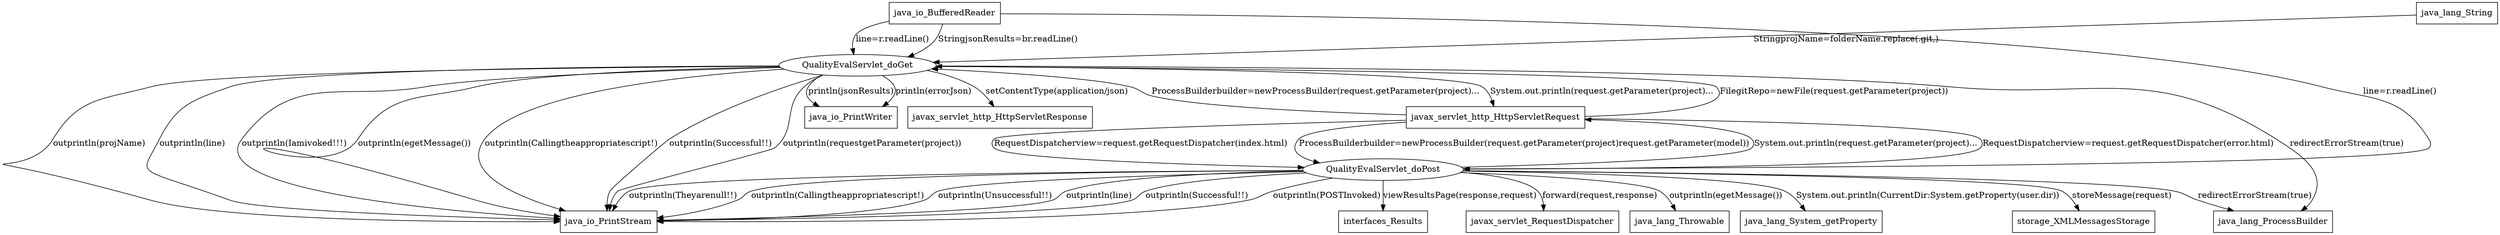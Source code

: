 digraph G{
    QualityEvalServlet_doGet -> java_io_PrintStream [label="outprintln(requestgetParameter(project))"];
    QualityEvalServlet_doGet -> java_io_PrintStream [label="outprintln(egetMessage())"];
    QualityEvalServlet_doPost -> java_io_PrintStream [label="outprintln(Theyarenull!!)"];
    QualityEvalServlet_doGet -> java_lang_ProcessBuilder [label="redirectErrorStream(true)"];
    QualityEvalServlet_doPost -> java_io_PrintStream [label="outprintln(Callingtheappropriatescript!)"];
    QualityEvalServlet_doGet -> java_io_PrintStream [label="outprintln(projName)"];
    java_io_BufferedReader -> QualityEvalServlet_doGet [label="StringjsonResults=br.readLine()"];
    java_io_BufferedReader -> QualityEvalServlet_doPost [label="line=r.readLine()"];
    QualityEvalServlet_doGet -> java_io_PrintStream [label="outprintln(line)"];
    QualityEvalServlet_doGet -> java_io_PrintWriter [label="println(jsonResults)"];
    QualityEvalServlet_doGet -> java_io_PrintStream [label="outprintln(Iamivoked!!!)"];
    QualityEvalServlet_doGet -> java_io_PrintStream [label="outprintln(Callingtheappropriatescript!)"];
    QualityEvalServlet_doPost -> storage_XMLMessagesStorage [label="storeMessage(request)"];
    QualityEvalServlet_doPost -> interfaces_Results [label="viewResultsPage(response,request)"];
    QualityEvalServlet_doPost -> java_io_PrintStream [label="outprintln(Unsuccessful!!)"];
    QualityEvalServlet_doPost -> javax_servlet_RequestDispatcher [label="forward(request,response)"];
    QualityEvalServlet_doPost -> javax_servlet_http_HttpServletRequest [label="System.out.println(request.getParameter(project)..."];
    QualityEvalServlet_doPost -> java_io_PrintStream [label="outprintln(line)"];
    QualityEvalServlet_doPost -> java_lang_ProcessBuilder [label="redirectErrorStream(true)"];
    java_lang_String -> QualityEvalServlet_doGet [label="StringprojName=folderName.replace(.git,)"];
    QualityEvalServlet_doGet -> java_io_PrintWriter [label="println(errorJson)"];
    javax_servlet_http_HttpServletRequest -> QualityEvalServlet_doPost [label="RequestDispatcherview=request.getRequestDispatcher(error.html)"];
    QualityEvalServlet_doGet -> java_io_PrintStream [label="outprintln(Successful!!)"];
    QualityEvalServlet_doGet -> javax_servlet_http_HttpServletRequest [label="System.out.println(request.getParameter(project)..."];
    QualityEvalServlet_doPost -> java_io_PrintStream [label="outprintln(Successful!!)"];
    QualityEvalServlet_doGet -> javax_servlet_http_HttpServletResponse [label="setContentType(application/json)"];
    javax_servlet_http_HttpServletRequest -> QualityEvalServlet_doPost [label="RequestDispatcherview=request.getRequestDispatcher(index.html)"];
    javax_servlet_http_HttpServletRequest -> QualityEvalServlet_doGet [label="FilegitRepo=newFile(request.getParameter(project))"];
    QualityEvalServlet_doPost -> java_lang_Throwable [label="outprintln(egetMessage())"];
    QualityEvalServlet_doPost -> java_io_PrintStream [label="outprintln(POSTInvoked)"];
    javax_servlet_http_HttpServletRequest -> QualityEvalServlet_doPost [label="ProcessBuilderbuilder=newProcessBuilder(request.getParameter(project)request.getParameter(model))"];
    QualityEvalServlet_doPost -> java_lang_System_getProperty [label="System.out.println(CurrentDir:System.getProperty(user.dir))"];
    java_io_BufferedReader -> QualityEvalServlet_doGet [label="line=r.readLine()"];
    javax_servlet_http_HttpServletRequest -> QualityEvalServlet_doGet [label="ProcessBuilderbuilder=newProcessBuilder(request.getParameter(project)..."];


    java_io_PrintWriter [shape=box];
    java_io_PrintStream [shape=box];
    javax_servlet_RequestDispatcher [shape=box];
    javax_servlet_http_HttpServletRequest [shape=box];
    java_lang_System_getProperty [shape=box];
    QualityEvalServlet_doGet [shape=ellipse];
    java_io_BufferedReader [shape=box];
    interfaces_Results [shape=box];
    java_lang_ProcessBuilder [shape=box];
    storage_XMLMessagesStorage [shape=box];
    java_lang_String [shape=box];
    java_lang_Throwable [shape=box];
    QualityEvalServlet_doPost [shape=ellipse];
    javax_servlet_http_HttpServletResponse [shape=box];
}
